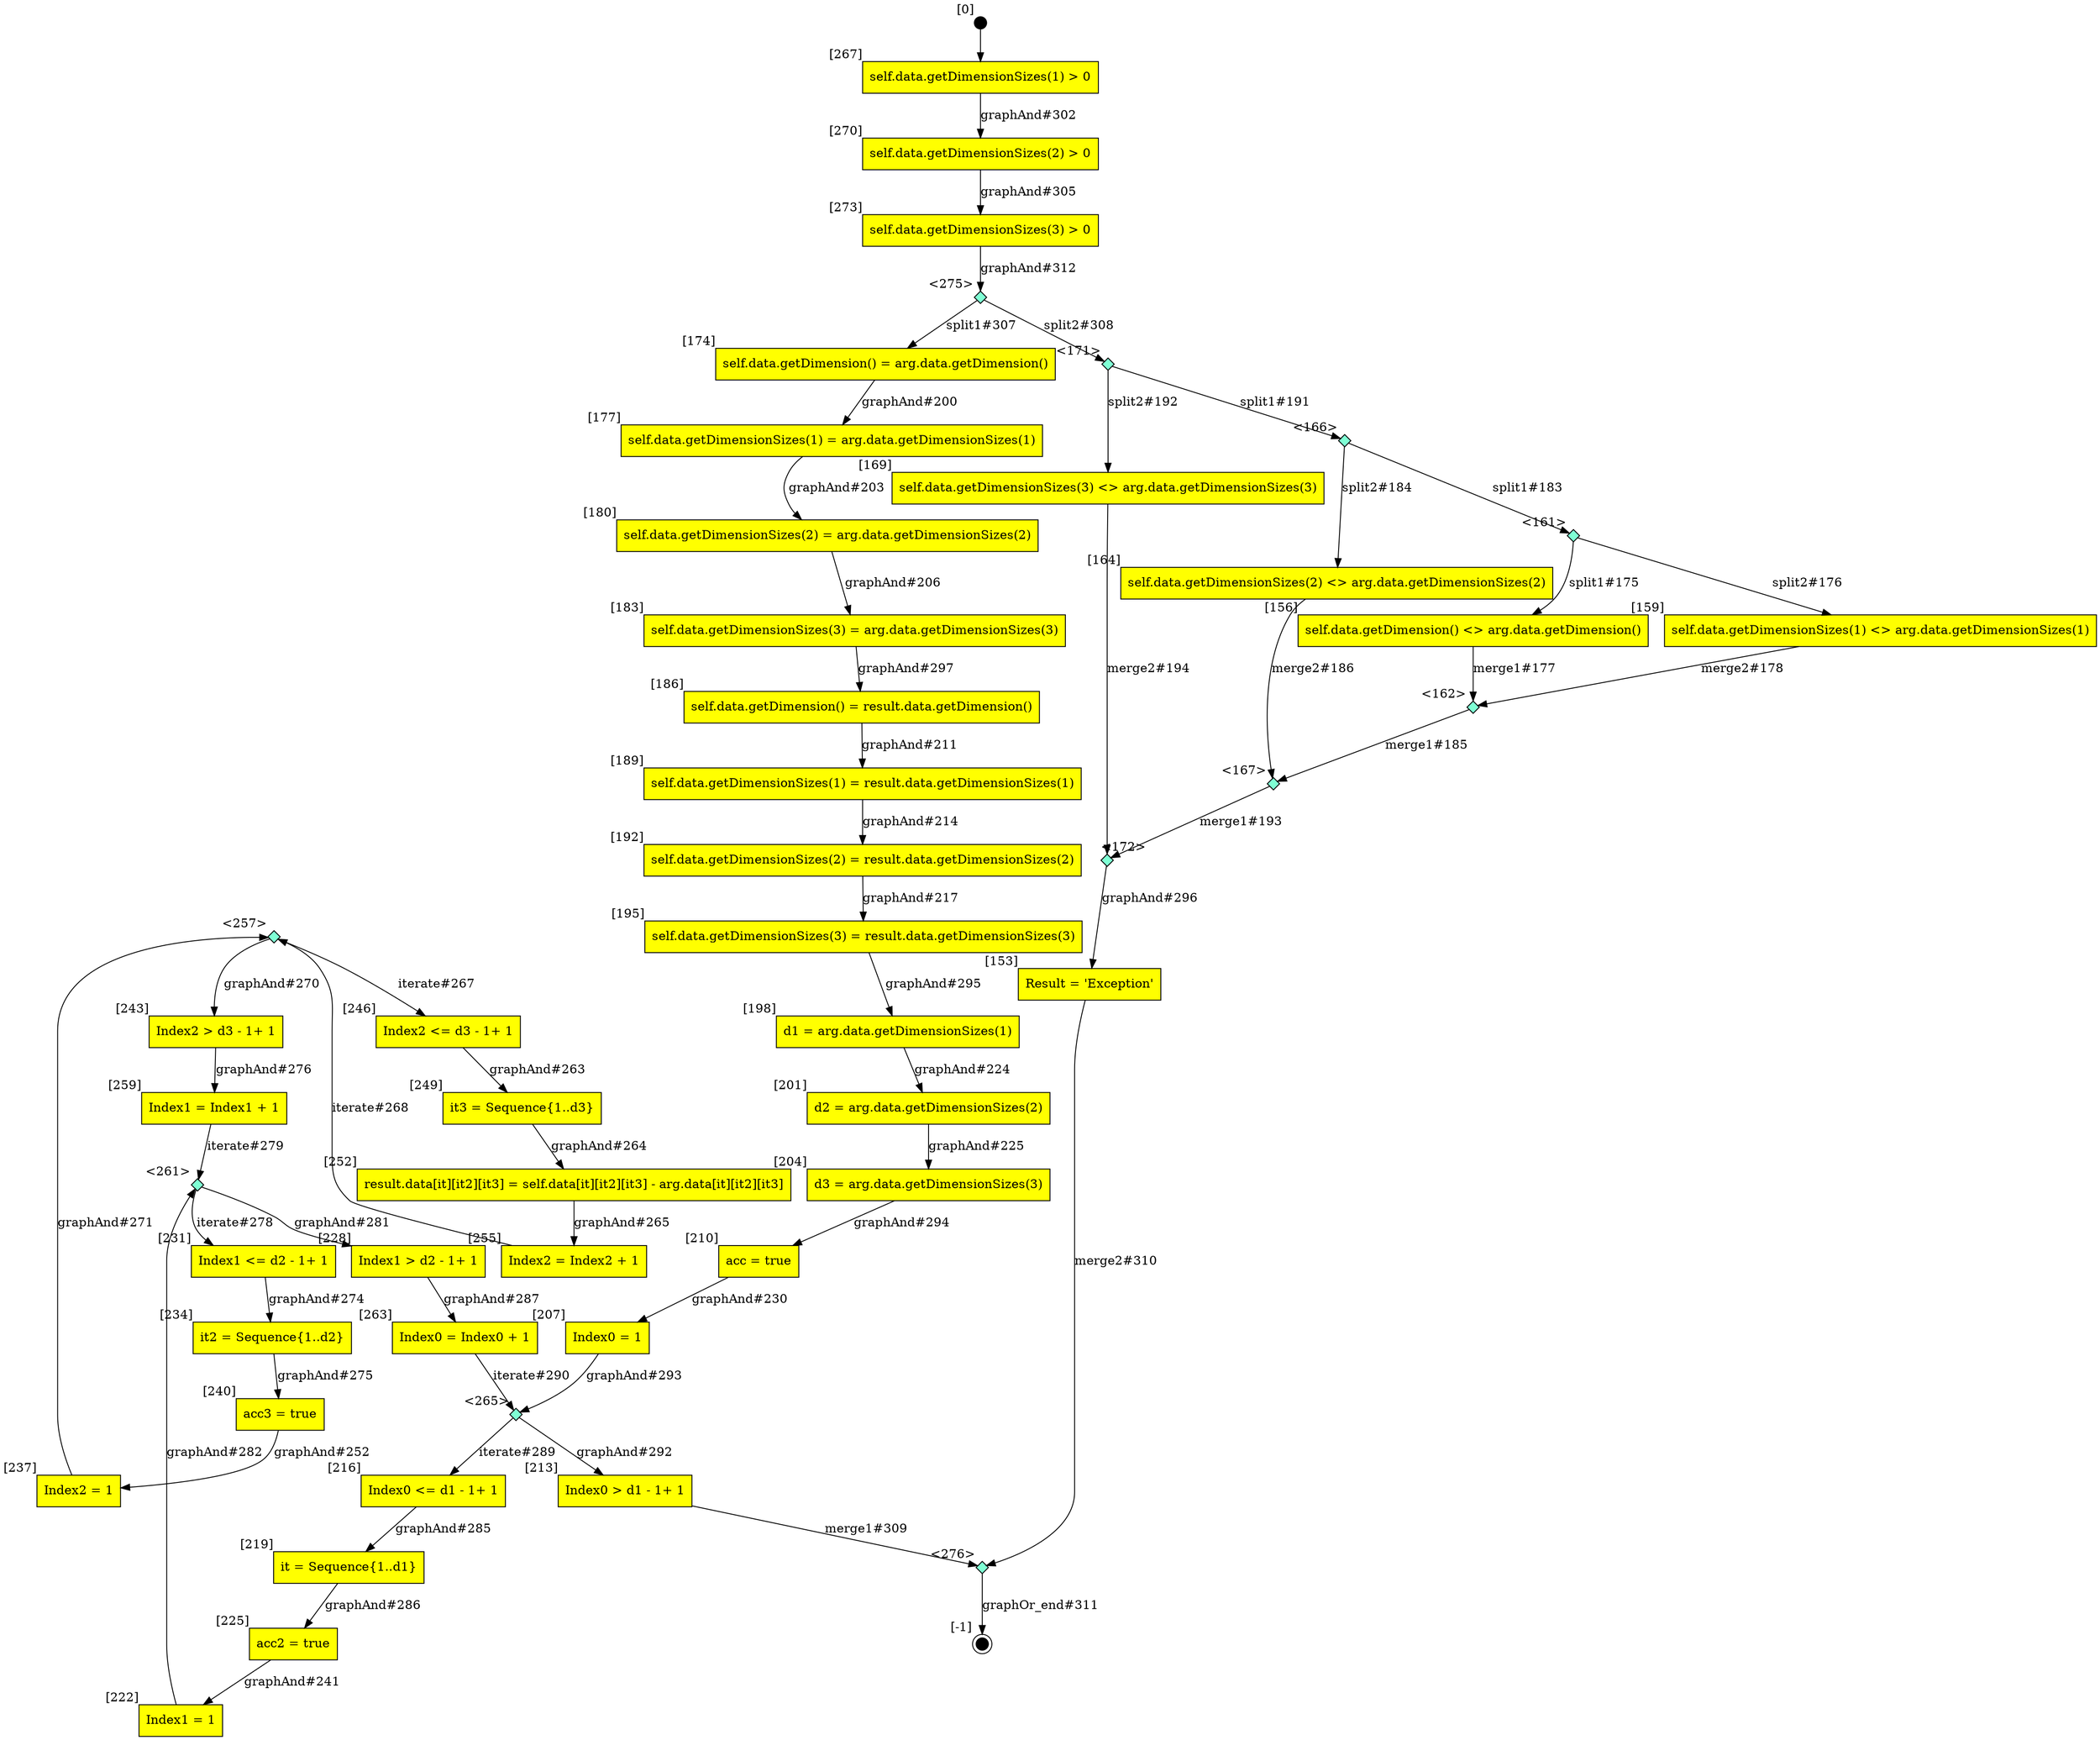 digraph CLG {
  257 [shape="diamond", label="", xlabel="<257>", style=filled, fillcolor=aquamarine, fixedsize=true, width=.2, height=.2];
  259 [shape="box", label="Index1 = Index1 + 1", style=filled, fillcolor=yellow, xlabel="[259]"];
  261 [shape="diamond", label="", xlabel="<261>", style=filled, fillcolor=aquamarine, fixedsize=true, width=.2, height=.2];
  263 [shape="box", label="Index0 = Index0 + 1", style=filled, fillcolor=yellow, xlabel="[263]"];
  265 [shape="diamond", label="", xlabel="<265>", style=filled, fillcolor=aquamarine, fixedsize=true, width=.2, height=.2];
  266 [style=filled, fillcolor=black, shape="circle", label="", fixedsize=true, width=.2, height=.2, xlabel="[0]"];
  267 [shape="box", label="self.data.getDimensionSizes(1) > 0", style=filled, fillcolor=yellow, xlabel="[267]"];
  270 [shape="box", label="self.data.getDimensionSizes(2) > 0", style=filled, fillcolor=yellow, xlabel="[270]"];
  273 [shape="box", label="self.data.getDimensionSizes(3) > 0", style=filled, fillcolor=yellow, xlabel="[273]"];
  275 [shape="diamond", label="", xlabel="<275>", style=filled, fillcolor=aquamarine, fixedsize=true, width=.2, height=.2];
  276 [shape="diamond", label="", xlabel="<276>", style=filled, fillcolor=aquamarine, fixedsize=true, width=.2, height=.2];
  153 [shape="box", label="Result = 'Exception'", style=filled, fillcolor=yellow, xlabel="[153]"];
  154 [style=filled, fillcolor=black, shape="doublecircle", label="", fixedsize=true, width=.2, height=.2, xlabel="[-1]"];
  156 [shape="box", label="self.data.getDimension() <> arg.data.getDimension()", style=filled, fillcolor=yellow, xlabel="[156]"];
  159 [shape="box", label="self.data.getDimensionSizes(1) <> arg.data.getDimensionSizes(1)", style=filled, fillcolor=yellow, xlabel="[159]"];
  161 [shape="diamond", label="", xlabel="<161>", style=filled, fillcolor=aquamarine, fixedsize=true, width=.2, height=.2];
  162 [shape="diamond", label="", xlabel="<162>", style=filled, fillcolor=aquamarine, fixedsize=true, width=.2, height=.2];
  164 [shape="box", label="self.data.getDimensionSizes(2) <> arg.data.getDimensionSizes(2)", style=filled, fillcolor=yellow, xlabel="[164]"];
  166 [shape="diamond", label="", xlabel="<166>", style=filled, fillcolor=aquamarine, fixedsize=true, width=.2, height=.2];
  167 [shape="diamond", label="", xlabel="<167>", style=filled, fillcolor=aquamarine, fixedsize=true, width=.2, height=.2];
  169 [shape="box", label="self.data.getDimensionSizes(3) <> arg.data.getDimensionSizes(3)", style=filled, fillcolor=yellow, xlabel="[169]"];
  171 [shape="diamond", label="", xlabel="<171>", style=filled, fillcolor=aquamarine, fixedsize=true, width=.2, height=.2];
  172 [shape="diamond", label="", xlabel="<172>", style=filled, fillcolor=aquamarine, fixedsize=true, width=.2, height=.2];
  174 [shape="box", label="self.data.getDimension() = arg.data.getDimension()", style=filled, fillcolor=yellow, xlabel="[174]"];
  177 [shape="box", label="self.data.getDimensionSizes(1) = arg.data.getDimensionSizes(1)", style=filled, fillcolor=yellow, xlabel="[177]"];
  180 [shape="box", label="self.data.getDimensionSizes(2) = arg.data.getDimensionSizes(2)", style=filled, fillcolor=yellow, xlabel="[180]"];
  183 [shape="box", label="self.data.getDimensionSizes(3) = arg.data.getDimensionSizes(3)", style=filled, fillcolor=yellow, xlabel="[183]"];
  186 [shape="box", label="self.data.getDimension() = result.data.getDimension()", style=filled, fillcolor=yellow, xlabel="[186]"];
  189 [shape="box", label="self.data.getDimensionSizes(1) = result.data.getDimensionSizes(1)", style=filled, fillcolor=yellow, xlabel="[189]"];
  192 [shape="box", label="self.data.getDimensionSizes(2) = result.data.getDimensionSizes(2)", style=filled, fillcolor=yellow, xlabel="[192]"];
  195 [shape="box", label="self.data.getDimensionSizes(3) = result.data.getDimensionSizes(3)", style=filled, fillcolor=yellow, xlabel="[195]"];
  198 [shape="box", label="d1 = arg.data.getDimensionSizes(1)", style=filled, fillcolor=yellow, xlabel="[198]"];
  201 [shape="box", label="d2 = arg.data.getDimensionSizes(2)", style=filled, fillcolor=yellow, xlabel="[201]"];
  204 [shape="box", label="d3 = arg.data.getDimensionSizes(3)", style=filled, fillcolor=yellow, xlabel="[204]"];
  207 [shape="box", label="Index0 = 1", style=filled, fillcolor=yellow, xlabel="[207]"];
  210 [shape="box", label="acc = true", style=filled, fillcolor=yellow, xlabel="[210]"];
  213 [shape="box", label="Index0 > d1 - 1+ 1", style=filled, fillcolor=yellow, xlabel="[213]"];
  216 [shape="box", label="Index0 <= d1 - 1+ 1", style=filled, fillcolor=yellow, xlabel="[216]"];
  219 [shape="box", label="it = Sequence{1..d1}", style=filled, fillcolor=yellow, xlabel="[219]"];
  222 [shape="box", label="Index1 = 1", style=filled, fillcolor=yellow, xlabel="[222]"];
  225 [shape="box", label="acc2 = true", style=filled, fillcolor=yellow, xlabel="[225]"];
  228 [shape="box", label="Index1 > d2 - 1+ 1", style=filled, fillcolor=yellow, xlabel="[228]"];
  231 [shape="box", label="Index1 <= d2 - 1+ 1", style=filled, fillcolor=yellow, xlabel="[231]"];
  234 [shape="box", label="it2 = Sequence{1..d2}", style=filled, fillcolor=yellow, xlabel="[234]"];
  237 [shape="box", label="Index2 = 1", style=filled, fillcolor=yellow, xlabel="[237]"];
  240 [shape="box", label="acc3 = true", style=filled, fillcolor=yellow, xlabel="[240]"];
  243 [shape="box", label="Index2 > d3 - 1+ 1", style=filled, fillcolor=yellow, xlabel="[243]"];
  246 [shape="box", label="Index2 <= d3 - 1+ 1", style=filled, fillcolor=yellow, xlabel="[246]"];
  249 [shape="box", label="it3 = Sequence{1..d3}", style=filled, fillcolor=yellow, xlabel="[249]"];
  252 [shape="box", label="result.data[it][it2][it3] = self.data[it][it2][it3] - arg.data[it][it2][it3]", style=filled, fillcolor=yellow, xlabel="[252]"];
  255 [shape="box", label="Index2 = Index2 + 1", style=filled, fillcolor=yellow, xlabel="[255]"];
  246 -> 249[label="graphAnd#263"];
  249 -> 252[label="graphAnd#264"];
  252 -> 255[label="graphAnd#265"];
  257 -> 246[label="iterate#267"];
  255 -> 257[label="iterate#268"];
  257 -> 243[label="graphAnd#270"];
  237 -> 257[label="graphAnd#271"];
  231 -> 234[label="graphAnd#274"];
  234 -> 240[label="graphAnd#275"];
  243 -> 259[label="graphAnd#276"];
  261 -> 231[label="iterate#278"];
  259 -> 261[label="iterate#279"];
  261 -> 228[label="graphAnd#281"];
  222 -> 261[label="graphAnd#282"];
  216 -> 219[label="graphAnd#285"];
  219 -> 225[label="graphAnd#286"];
  228 -> 263[label="graphAnd#287"];
  265 -> 216[label="iterate#289"];
  263 -> 265[label="iterate#290"];
  265 -> 213[label="graphAnd#292"];
  207 -> 265[label="graphAnd#293"];
  204 -> 210[label="graphAnd#294"];
  195 -> 198[label="graphAnd#295"];
  172 -> 153[label="graphAnd#296"];
  183 -> 186[label="graphAnd#297"];
  266 -> 267;
  267 -> 270[label="graphAnd#302"];
  161 -> 156[label="split1#175"];
  161 -> 159[label="split2#176"];
  270 -> 273[label="graphAnd#305"];
  156 -> 162[label="merge1#177"];
  159 -> 162[label="merge2#178"];
  275 -> 174[label="split1#307"];
  275 -> 171[label="split2#308"];
  213 -> 276[label="merge1#309"];
  153 -> 276[label="merge2#310"];
  276 -> 154[label="graphOr_end#311"];
  166 -> 161[label="split1#183"];
  273 -> 275[label="graphAnd#312"];
  166 -> 164[label="split2#184"];
  162 -> 167[label="merge1#185"];
  164 -> 167[label="merge2#186"];
  171 -> 166[label="split1#191"];
  171 -> 169[label="split2#192"];
  167 -> 172[label="merge1#193"];
  169 -> 172[label="merge2#194"];
  174 -> 177[label="graphAnd#200"];
  177 -> 180[label="graphAnd#203"];
  180 -> 183[label="graphAnd#206"];
  186 -> 189[label="graphAnd#211"];
  189 -> 192[label="graphAnd#214"];
  192 -> 195[label="graphAnd#217"];
  198 -> 201[label="graphAnd#224"];
  201 -> 204[label="graphAnd#225"];
  210 -> 207[label="graphAnd#230"];
  225 -> 222[label="graphAnd#241"];
  240 -> 237[label="graphAnd#252"];
}
